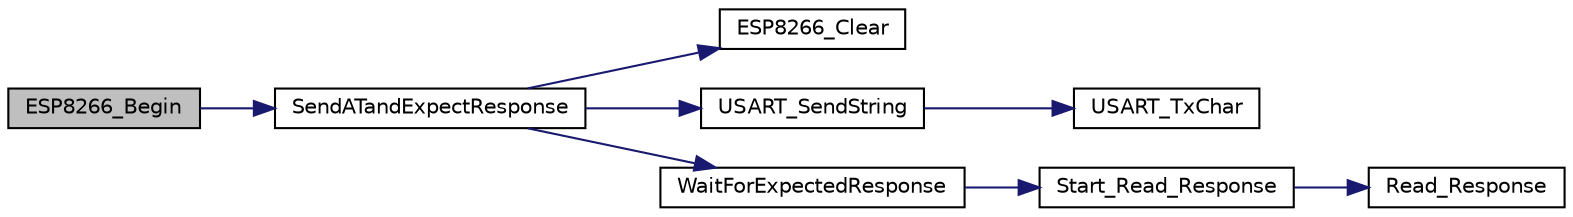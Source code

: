 digraph "ESP8266_Begin"
{
 // LATEX_PDF_SIZE
  edge [fontname="Helvetica",fontsize="10",labelfontname="Helvetica",labelfontsize="10"];
  node [fontname="Helvetica",fontsize="10",shape=record];
  rankdir="LR";
  Node1 [label="ESP8266_Begin",height=0.2,width=0.4,color="black", fillcolor="grey75", style="filled", fontcolor="black",tooltip=" "];
  Node1 -> Node2 [color="midnightblue",fontsize="10",style="solid",fontname="Helvetica"];
  Node2 [label="SendATandExpectResponse",height=0.2,width=0.4,color="black", fillcolor="white", style="filled",URL="$_e_s_p8266_8c.html#a7ca8294d1bfa0705a0551f317b557665",tooltip=" "];
  Node2 -> Node3 [color="midnightblue",fontsize="10",style="solid",fontname="Helvetica"];
  Node3 [label="ESP8266_Clear",height=0.2,width=0.4,color="black", fillcolor="white", style="filled",URL="$_e_s_p8266_8c.html#a233da09cb45069e46cecce2a4f3703d9",tooltip=" "];
  Node2 -> Node4 [color="midnightblue",fontsize="10",style="solid",fontname="Helvetica"];
  Node4 [label="USART_SendString",height=0.2,width=0.4,color="black", fillcolor="white", style="filled",URL="$_u_s_a_r_t___r_s232___c__file_8c.html#a8db0afaf74e5c08a85e4fb1eeb43bba7",tooltip=" "];
  Node4 -> Node5 [color="midnightblue",fontsize="10",style="solid",fontname="Helvetica"];
  Node5 [label="USART_TxChar",height=0.2,width=0.4,color="black", fillcolor="white", style="filled",URL="$_u_s_a_r_t___r_s232___c__file_8c.html#ab4bd691ef08444e153fe39abf7501069",tooltip=" "];
  Node2 -> Node6 [color="midnightblue",fontsize="10",style="solid",fontname="Helvetica"];
  Node6 [label="WaitForExpectedResponse",height=0.2,width=0.4,color="black", fillcolor="white", style="filled",URL="$_e_s_p8266_8c.html#a6fe24d03669f3faf3a6e1d6010d8e736",tooltip=" "];
  Node6 -> Node7 [color="midnightblue",fontsize="10",style="solid",fontname="Helvetica"];
  Node7 [label="Start_Read_Response",height=0.2,width=0.4,color="black", fillcolor="white", style="filled",URL="$_e_s_p8266_8c.html#a4ad4af30f6c487654beb9cd173765479",tooltip=" "];
  Node7 -> Node8 [color="midnightblue",fontsize="10",style="solid",fontname="Helvetica"];
  Node8 [label="Read_Response",height=0.2,width=0.4,color="black", fillcolor="white", style="filled",URL="$_e_s_p8266_8c.html#a2d6e85eb98d8670ad4031914786f2050",tooltip=" "];
}
